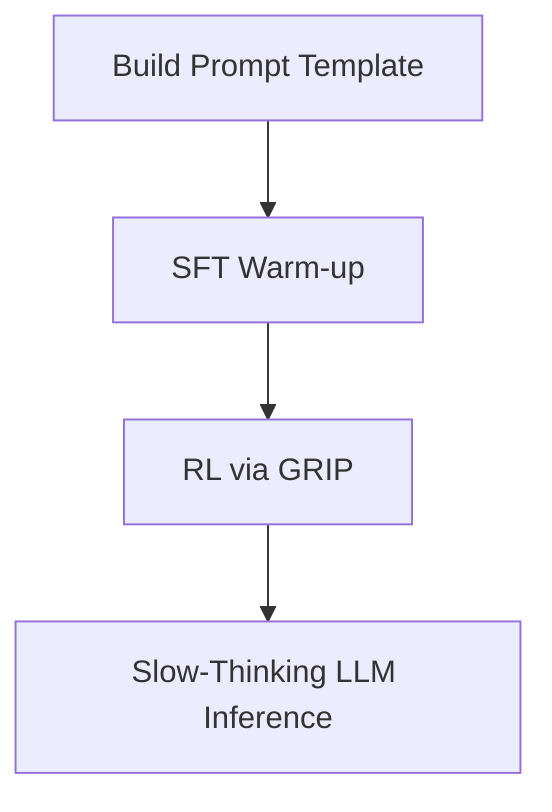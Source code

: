 %% Figure 2 – Time‑R1 training pipeline
flowchart TD
    A[Build Prompt Template] --> B[SFT Warm‑up]
    B --> C[RL via GRIP]
    C --> D[Slow‑Thinking LLM Inference]